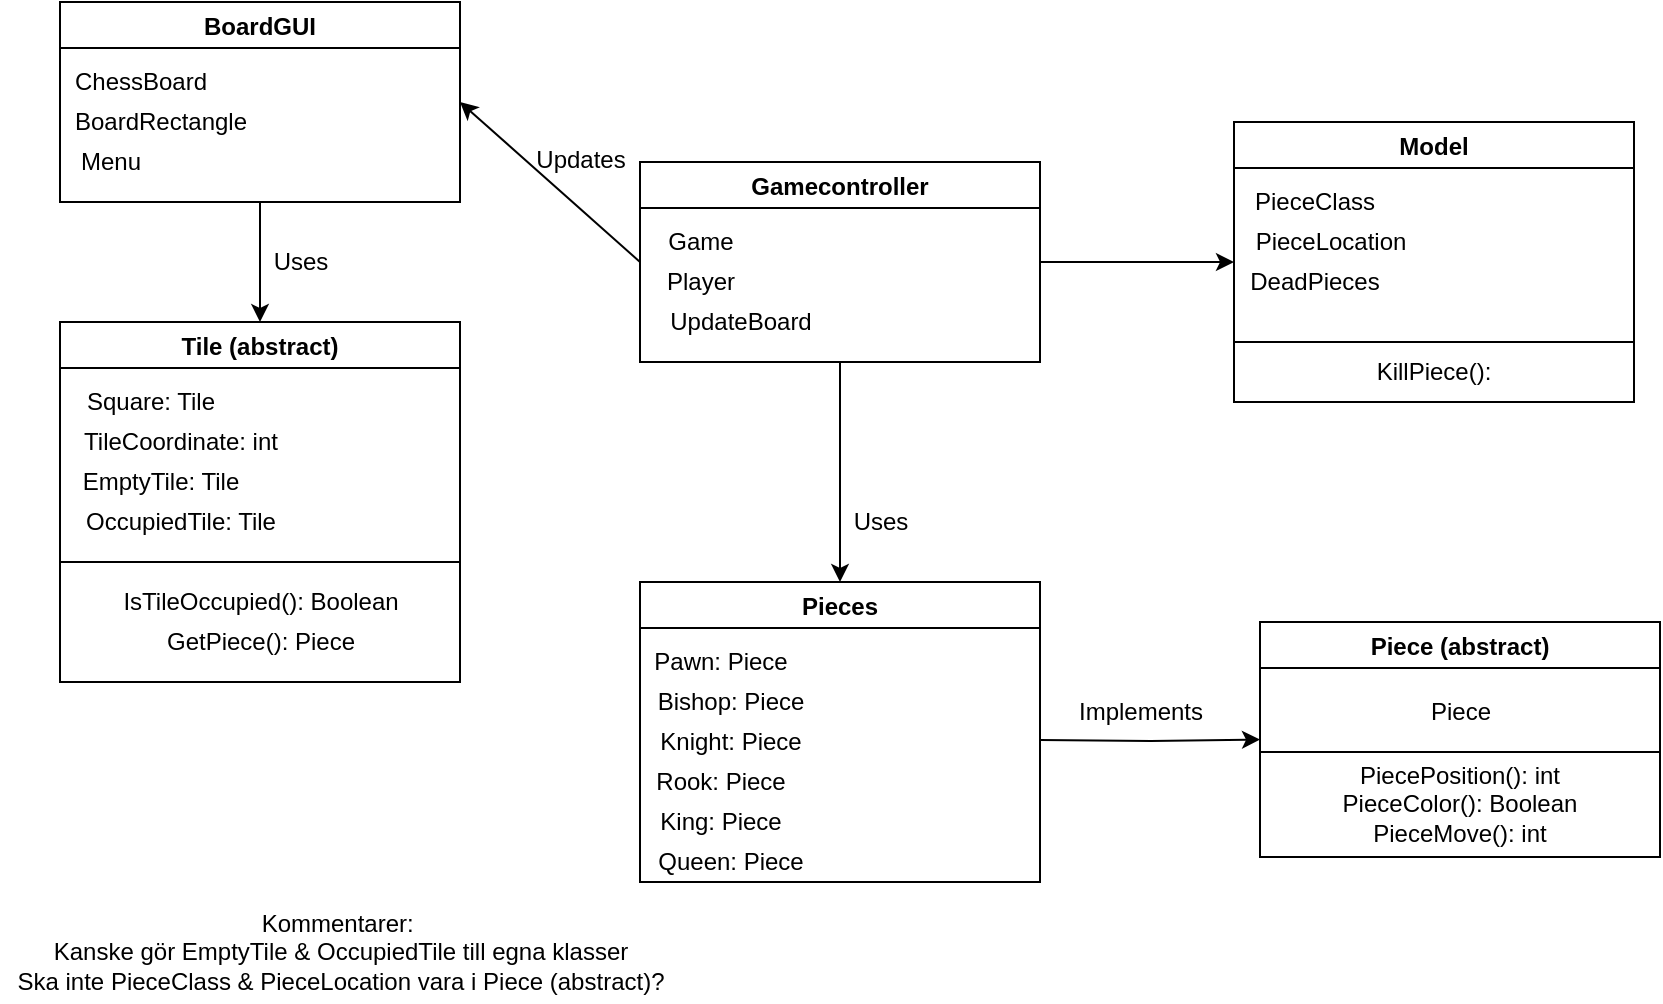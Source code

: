 <mxfile version="12.9.14" type="github">
  <diagram id="jMshM7PFPH-ojofvB7u4" name="Page-1">
    <mxGraphModel dx="1038" dy="580" grid="1" gridSize="10" guides="1" tooltips="1" connect="1" arrows="1" fold="1" page="1" pageScale="1" pageWidth="827" pageHeight="1169" math="0" shadow="0">
      <root>
        <mxCell id="0" />
        <mxCell id="1" parent="0" />
        <mxCell id="YXz8bg2ZPw0dIFIEutNV-32" style="edgeStyle=orthogonalEdgeStyle;rounded=0;orthogonalLoop=1;jettySize=auto;html=1;exitX=0.5;exitY=1;exitDx=0;exitDy=0;" parent="1" source="YXz8bg2ZPw0dIFIEutNV-5" target="YXz8bg2ZPw0dIFIEutNV-33" edge="1">
          <mxGeometry relative="1" as="geometry">
            <mxPoint x="430" y="370" as="targetPoint" />
          </mxGeometry>
        </mxCell>
        <mxCell id="MQymw4fe2sT1KEukPPCU-16" style="edgeStyle=orthogonalEdgeStyle;rounded=0;orthogonalLoop=1;jettySize=auto;html=1;entryX=0;entryY=0.5;entryDx=0;entryDy=0;" edge="1" parent="1" source="YXz8bg2ZPw0dIFIEutNV-5" target="MQymw4fe2sT1KEukPPCU-1">
          <mxGeometry relative="1" as="geometry">
            <mxPoint x="610" y="190" as="targetPoint" />
          </mxGeometry>
        </mxCell>
        <mxCell id="YXz8bg2ZPw0dIFIEutNV-5" value="Gamecontroller" style="swimlane;" parent="1" vertex="1">
          <mxGeometry x="330" y="140" width="200" height="100" as="geometry" />
        </mxCell>
        <mxCell id="YXz8bg2ZPw0dIFIEutNV-6" value="Game" style="text;html=1;align=center;verticalAlign=middle;resizable=0;points=[];autosize=1;" parent="YXz8bg2ZPw0dIFIEutNV-5" vertex="1">
          <mxGeometry x="5" y="30" width="50" height="20" as="geometry" />
        </mxCell>
        <mxCell id="YXz8bg2ZPw0dIFIEutNV-7" value="Player" style="text;html=1;align=center;verticalAlign=middle;resizable=0;points=[];autosize=1;" parent="YXz8bg2ZPw0dIFIEutNV-5" vertex="1">
          <mxGeometry x="5" y="50" width="50" height="20" as="geometry" />
        </mxCell>
        <mxCell id="YXz8bg2ZPw0dIFIEutNV-11" value="UpdateBoard" style="text;html=1;align=center;verticalAlign=middle;resizable=0;points=[];autosize=1;" parent="YXz8bg2ZPw0dIFIEutNV-5" vertex="1">
          <mxGeometry x="5" y="70" width="90" height="20" as="geometry" />
        </mxCell>
        <mxCell id="YXz8bg2ZPw0dIFIEutNV-31" style="edgeStyle=orthogonalEdgeStyle;rounded=0;orthogonalLoop=1;jettySize=auto;html=1;entryX=0.5;entryY=0;entryDx=0;entryDy=0;" parent="1" source="YXz8bg2ZPw0dIFIEutNV-16" target="YXz8bg2ZPw0dIFIEutNV-27" edge="1">
          <mxGeometry relative="1" as="geometry" />
        </mxCell>
        <mxCell id="YXz8bg2ZPw0dIFIEutNV-16" value="BoardGUI" style="swimlane;" parent="1" vertex="1">
          <mxGeometry x="40" y="60" width="200" height="100" as="geometry" />
        </mxCell>
        <mxCell id="YXz8bg2ZPw0dIFIEutNV-17" value="ChessBoard" style="text;html=1;align=center;verticalAlign=middle;resizable=0;points=[];autosize=1;" parent="YXz8bg2ZPw0dIFIEutNV-16" vertex="1">
          <mxGeometry y="30" width="80" height="20" as="geometry" />
        </mxCell>
        <mxCell id="YXz8bg2ZPw0dIFIEutNV-18" value="BoardRectangle" style="text;html=1;align=center;verticalAlign=middle;resizable=0;points=[];autosize=1;" parent="YXz8bg2ZPw0dIFIEutNV-16" vertex="1">
          <mxGeometry y="50" width="100" height="20" as="geometry" />
        </mxCell>
        <mxCell id="YXz8bg2ZPw0dIFIEutNV-21" value="Menu" style="text;html=1;align=center;verticalAlign=middle;resizable=0;points=[];autosize=1;" parent="YXz8bg2ZPw0dIFIEutNV-16" vertex="1">
          <mxGeometry y="70" width="50" height="20" as="geometry" />
        </mxCell>
        <mxCell id="YXz8bg2ZPw0dIFIEutNV-27" value="Tile (abstract)" style="swimlane;" parent="1" vertex="1">
          <mxGeometry x="40" y="220" width="200" height="120" as="geometry" />
        </mxCell>
        <mxCell id="YXz8bg2ZPw0dIFIEutNV-28" value="Square: Tile" style="text;html=1;align=center;verticalAlign=middle;resizable=0;points=[];autosize=1;" parent="YXz8bg2ZPw0dIFIEutNV-27" vertex="1">
          <mxGeometry x="5" y="30" width="80" height="20" as="geometry" />
        </mxCell>
        <mxCell id="MQymw4fe2sT1KEukPPCU-18" value="TileCoordinate: int" style="text;html=1;align=center;verticalAlign=middle;resizable=0;points=[];autosize=1;" vertex="1" parent="YXz8bg2ZPw0dIFIEutNV-27">
          <mxGeometry x="5" y="50" width="110" height="20" as="geometry" />
        </mxCell>
        <mxCell id="MQymw4fe2sT1KEukPPCU-32" value="EmptyTile: Tile" style="text;html=1;align=center;verticalAlign=middle;resizable=0;points=[];autosize=1;" vertex="1" parent="YXz8bg2ZPw0dIFIEutNV-27">
          <mxGeometry x="5" y="70" width="90" height="20" as="geometry" />
        </mxCell>
        <mxCell id="MQymw4fe2sT1KEukPPCU-35" value="OccupiedTile: Tile" style="text;html=1;align=center;verticalAlign=middle;resizable=0;points=[];autosize=1;" vertex="1" parent="YXz8bg2ZPw0dIFIEutNV-27">
          <mxGeometry x="5" y="90" width="110" height="20" as="geometry" />
        </mxCell>
        <mxCell id="YXz8bg2ZPw0dIFIEutNV-30" value="" style="endArrow=classic;html=1;exitX=0;exitY=0.5;exitDx=0;exitDy=0;entryX=1;entryY=0.5;entryDx=0;entryDy=0;" parent="1" source="YXz8bg2ZPw0dIFIEutNV-5" target="YXz8bg2ZPw0dIFIEutNV-16" edge="1">
          <mxGeometry width="50" height="50" relative="1" as="geometry">
            <mxPoint x="390" y="320" as="sourcePoint" />
            <mxPoint x="440" y="270" as="targetPoint" />
            <Array as="points" />
          </mxGeometry>
        </mxCell>
        <mxCell id="YXz8bg2ZPw0dIFIEutNV-61" style="edgeStyle=orthogonalEdgeStyle;rounded=0;orthogonalLoop=1;jettySize=auto;html=1;entryX=0;entryY=0.5;entryDx=0;entryDy=0;" parent="1" target="YXz8bg2ZPw0dIFIEutNV-51" edge="1">
          <mxGeometry relative="1" as="geometry">
            <mxPoint x="530" y="429" as="sourcePoint" />
            <mxPoint x="630" y="429" as="targetPoint" />
          </mxGeometry>
        </mxCell>
        <mxCell id="YXz8bg2ZPw0dIFIEutNV-33" value="Pieces" style="swimlane;" parent="1" vertex="1">
          <mxGeometry x="330" y="350" width="200" height="150" as="geometry" />
        </mxCell>
        <mxCell id="YXz8bg2ZPw0dIFIEutNV-34" value="Pawn: Piece" style="text;html=1;align=center;verticalAlign=middle;resizable=0;points=[];autosize=1;" parent="YXz8bg2ZPw0dIFIEutNV-33" vertex="1">
          <mxGeometry y="30" width="80" height="20" as="geometry" />
        </mxCell>
        <mxCell id="YXz8bg2ZPw0dIFIEutNV-37" value="Bishop: Piece" style="text;html=1;align=center;verticalAlign=middle;resizable=0;points=[];autosize=1;" parent="YXz8bg2ZPw0dIFIEutNV-33" vertex="1">
          <mxGeometry y="50" width="90" height="20" as="geometry" />
        </mxCell>
        <mxCell id="YXz8bg2ZPw0dIFIEutNV-38" value="Knight: Piece" style="text;html=1;align=center;verticalAlign=middle;resizable=0;points=[];autosize=1;" parent="YXz8bg2ZPw0dIFIEutNV-33" vertex="1">
          <mxGeometry y="70" width="90" height="20" as="geometry" />
        </mxCell>
        <mxCell id="YXz8bg2ZPw0dIFIEutNV-41" value="Rook: Piece" style="text;html=1;align=center;verticalAlign=middle;resizable=0;points=[];autosize=1;" parent="YXz8bg2ZPw0dIFIEutNV-33" vertex="1">
          <mxGeometry y="90" width="80" height="20" as="geometry" />
        </mxCell>
        <mxCell id="YXz8bg2ZPw0dIFIEutNV-49" value="King: Piece" style="text;html=1;align=center;verticalAlign=middle;resizable=0;points=[];autosize=1;" parent="YXz8bg2ZPw0dIFIEutNV-33" vertex="1">
          <mxGeometry y="110" width="80" height="20" as="geometry" />
        </mxCell>
        <mxCell id="YXz8bg2ZPw0dIFIEutNV-50" value="Queen: Piece" style="text;html=1;align=center;verticalAlign=middle;resizable=0;points=[];autosize=1;" parent="YXz8bg2ZPw0dIFIEutNV-33" vertex="1">
          <mxGeometry y="130" width="90" height="20" as="geometry" />
        </mxCell>
        <mxCell id="YXz8bg2ZPw0dIFIEutNV-51" value="Piece (abstract)" style="swimlane;" parent="1" vertex="1">
          <mxGeometry x="640" y="370" width="200" height="117.5" as="geometry" />
        </mxCell>
        <mxCell id="YXz8bg2ZPw0dIFIEutNV-52" value="Piece" style="text;html=1;align=center;verticalAlign=middle;resizable=0;points=[];autosize=1;" parent="YXz8bg2ZPw0dIFIEutNV-51" vertex="1">
          <mxGeometry x="75" y="35" width="50" height="20" as="geometry" />
        </mxCell>
        <mxCell id="MQymw4fe2sT1KEukPPCU-44" value="PiecePosition(): int&lt;br&gt;PieceColor(): Boolean&lt;br&gt;PieceMove(): int" style="rounded=0;whiteSpace=wrap;html=1;" vertex="1" parent="YXz8bg2ZPw0dIFIEutNV-51">
          <mxGeometry y="65" width="200" height="52.5" as="geometry" />
        </mxCell>
        <mxCell id="YXz8bg2ZPw0dIFIEutNV-62" value="Implements" style="text;html=1;align=center;verticalAlign=middle;resizable=0;points=[];autosize=1;" parent="1" vertex="1">
          <mxGeometry x="540" y="405" width="80" height="20" as="geometry" />
        </mxCell>
        <mxCell id="YXz8bg2ZPw0dIFIEutNV-63" value="Uses" style="text;html=1;align=center;verticalAlign=middle;resizable=0;points=[];autosize=1;" parent="1" vertex="1">
          <mxGeometry x="430" y="310" width="40" height="20" as="geometry" />
        </mxCell>
        <mxCell id="YXz8bg2ZPw0dIFIEutNV-64" value="Updates" style="text;html=1;align=center;verticalAlign=middle;resizable=0;points=[];autosize=1;" parent="1" vertex="1">
          <mxGeometry x="270" y="129" width="60" height="20" as="geometry" />
        </mxCell>
        <mxCell id="YXz8bg2ZPw0dIFIEutNV-65" value="Uses" style="text;html=1;align=center;verticalAlign=middle;resizable=0;points=[];autosize=1;" parent="1" vertex="1">
          <mxGeometry x="140" y="180" width="40" height="20" as="geometry" />
        </mxCell>
        <mxCell id="MQymw4fe2sT1KEukPPCU-1" value="Model" style="swimlane;" vertex="1" parent="1">
          <mxGeometry x="627" y="120" width="200" height="140" as="geometry" />
        </mxCell>
        <mxCell id="MQymw4fe2sT1KEukPPCU-2" value="PieceClass" style="text;html=1;align=center;verticalAlign=middle;resizable=0;points=[];autosize=1;" vertex="1" parent="MQymw4fe2sT1KEukPPCU-1">
          <mxGeometry y="30" width="80" height="20" as="geometry" />
        </mxCell>
        <mxCell id="MQymw4fe2sT1KEukPPCU-5" value="PieceLocation" style="text;html=1;align=center;verticalAlign=middle;resizable=0;points=[];autosize=1;" vertex="1" parent="MQymw4fe2sT1KEukPPCU-1">
          <mxGeometry x="3" y="50" width="90" height="20" as="geometry" />
        </mxCell>
        <mxCell id="MQymw4fe2sT1KEukPPCU-8" value="DeadPieces" style="text;html=1;align=center;verticalAlign=middle;resizable=0;points=[];autosize=1;" vertex="1" parent="MQymw4fe2sT1KEukPPCU-1">
          <mxGeometry y="70" width="80" height="20" as="geometry" />
        </mxCell>
        <mxCell id="MQymw4fe2sT1KEukPPCU-10" value="KillPiece():" style="rounded=0;whiteSpace=wrap;html=1;" vertex="1" parent="MQymw4fe2sT1KEukPPCU-1">
          <mxGeometry y="110" width="200" height="30" as="geometry" />
        </mxCell>
        <mxCell id="MQymw4fe2sT1KEukPPCU-36" value="" style="rounded=0;whiteSpace=wrap;html=1;" vertex="1" parent="1">
          <mxGeometry x="40" y="340" width="200" height="60" as="geometry" />
        </mxCell>
        <mxCell id="MQymw4fe2sT1KEukPPCU-39" value="IsTileOccupied(): Boolean" style="text;html=1;align=center;verticalAlign=middle;resizable=0;points=[];autosize=1;" vertex="1" parent="1">
          <mxGeometry x="65" y="350" width="150" height="20" as="geometry" />
        </mxCell>
        <mxCell id="MQymw4fe2sT1KEukPPCU-42" value="GetPiece(): Piece" style="text;html=1;align=center;verticalAlign=middle;resizable=0;points=[];autosize=1;" vertex="1" parent="1">
          <mxGeometry x="85" y="370" width="110" height="20" as="geometry" />
        </mxCell>
        <mxCell id="MQymw4fe2sT1KEukPPCU-43" value="Kommentarer:&amp;nbsp;&lt;br&gt;Kanske gör EmptyTile &amp;amp; OccupiedTile till egna klasser&lt;br&gt;Ska inte PieceClass &amp;amp; PieceLocation vara i Piece (abstract)?" style="text;html=1;align=center;verticalAlign=middle;resizable=0;points=[];autosize=1;" vertex="1" parent="1">
          <mxGeometry x="10" y="510" width="340" height="50" as="geometry" />
        </mxCell>
      </root>
    </mxGraphModel>
  </diagram>
</mxfile>
